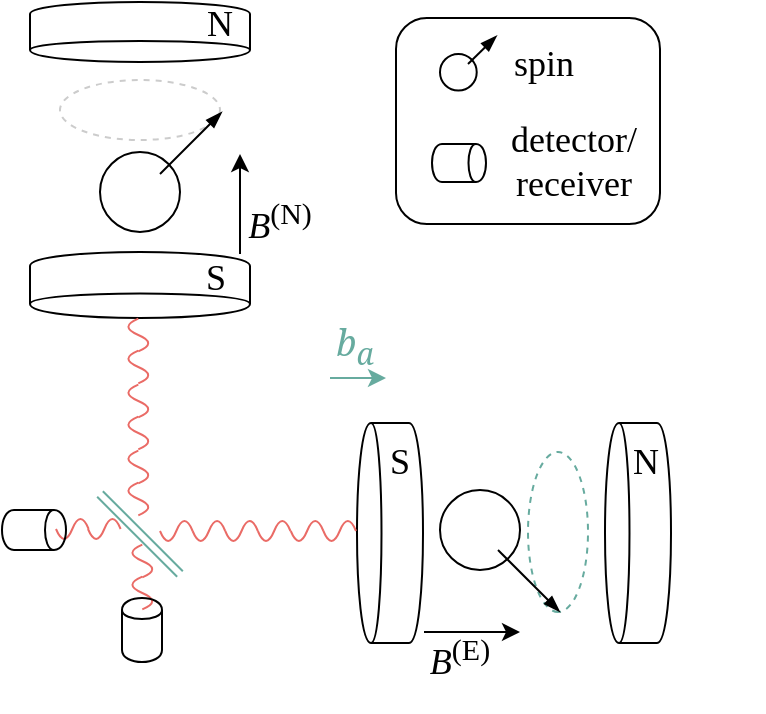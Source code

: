 <mxGraphModel dx="426" dy="-104" grid="1" gridSize="10" guides="1" tooltips="1" connect="1" arrows="1" fold="1" page="1" pageScale="1" pageWidth="200" pageHeight="200" background="none"><root><mxCell id="0"/><mxCell id="1" parent="0"/><mxCell id="62" value="" style="group" parent="1" vertex="1" connectable="0"><mxGeometry x="205" y="841" width="180" height="165" as="geometry"/></mxCell><mxCell id="29" value="" style="group;rotation=90;" parent="62" vertex="1" connectable="0"><mxGeometry x="15" y="48" width="108" height="75" as="geometry"/></mxCell><mxCell id="26" value="" style="ellipse;whiteSpace=wrap;html=1;strokeColor=#67AB9F;rotation=90;fillColor=none;dashed=1;" parent="29" vertex="1"><mxGeometry x="22" y="23" width="80" height="30" as="geometry"/></mxCell><mxCell id="27" value="" style="ellipse;whiteSpace=wrap;html=1;aspect=fixed;rotation=90;" parent="29" vertex="1"><mxGeometry x="3" y="17" width="40" height="40" as="geometry"/></mxCell><mxCell id="28" value="" style="endArrow=blockThin;html=1;endFill=1;" parent="29" edge="1"><mxGeometry width="50" height="50" relative="1" as="geometry"><mxPoint x="32" y="47" as="sourcePoint"/><mxPoint x="63" y="78" as="targetPoint"/></mxGeometry></mxCell><mxCell id="44" value="" style="group;rotation=90;" parent="62" vertex="1" connectable="0"><mxGeometry y="7" width="180" height="158" as="geometry"/></mxCell><mxCell id="132" value="" style="shape=cylinder;whiteSpace=wrap;html=1;boundedLbl=1;rotation=-90;" parent="44" vertex="1"><mxGeometry x="62" y="63" width="110" height="33" as="geometry"/></mxCell><mxCell id="42" value="" style="shape=cylinder;whiteSpace=wrap;html=1;boundedLbl=1;rotation=-90;" parent="44" vertex="1"><mxGeometry x="-62" y="63" width="110" height="33" as="geometry"/></mxCell><mxCell id="59" value="" style="group;rotation=90;" parent="44" vertex="1" connectable="0"><mxGeometry x="45" y="-29" width="40" height="145" as="geometry"/></mxCell><mxCell id="55" value="&lt;font style=&quot;font-size: 18px&quot; face=&quot;serif&quot;&gt;S&lt;/font&gt;" style="text;html=1;strokeColor=none;fillColor=none;align=center;verticalAlign=middle;whiteSpace=wrap;rounded=0;rotation=0;" parent="59" vertex="1"><mxGeometry x="-67" y="63" width="40" height="20" as="geometry"/></mxCell><mxCell id="56" value="&lt;font style=&quot;font-size: 18px&quot; face=&quot;serif&quot;&gt;N&lt;/font&gt;" style="text;html=1;strokeColor=none;fillColor=none;align=center;verticalAlign=middle;whiteSpace=wrap;rounded=0;rotation=0;" parent="59" vertex="1"><mxGeometry x="56" y="63" width="40" height="20" as="geometry"/></mxCell><mxCell id="72" value="" style="endArrow=classic;html=1;fontFamily=Serif;strokeColor=#67AB9F;" parent="59" edge="1"><mxGeometry width="50" height="50" relative="1" as="geometry"><mxPoint x="-82" y="31" as="sourcePoint"/><mxPoint x="-54" y="31" as="targetPoint"/></mxGeometry></mxCell><mxCell id="74" value="&lt;font color=&quot;#67ab9f&quot; style=&quot;font-size: 18px&quot;&gt;&lt;i&gt;b&lt;sub&gt;a&lt;/sub&gt;&lt;/i&gt;&lt;/font&gt;" style="text;html=1;resizable=0;points=[];align=center;verticalAlign=middle;labelBackgroundColor=none;fontFamily=Serif;" parent="72" vertex="1" connectable="0"><mxGeometry x="0.367" y="-1" relative="1" as="geometry"><mxPoint x="-7" y="-17" as="offset"/></mxGeometry></mxCell><mxCell id="68" value="" style="endArrow=classic;html=1;" parent="44" edge="1"><mxGeometry width="50" height="50" relative="1" as="geometry"><mxPoint x="10" y="129" as="sourcePoint"/><mxPoint x="58" y="129" as="targetPoint"/></mxGeometry></mxCell><mxCell id="69" value="&lt;font face=&quot;Times New Roman&quot; style=&quot;font-size: 18px&quot;&gt;&lt;i&gt;B&lt;/i&gt;&lt;sup&gt;(E)&lt;/sup&gt;&lt;/font&gt;" style="text;html=1;strokeColor=none;fillColor=none;align=center;verticalAlign=middle;whiteSpace=wrap;rounded=0;dashed=1;fontFamily=Serif;" parent="62" vertex="1"><mxGeometry x="8" y="139" width="40" height="20" as="geometry"/></mxCell><mxCell id="63" value="" style="group" parent="1" vertex="1" connectable="0"><mxGeometry x="18" y="663" width="118" height="158" as="geometry"/></mxCell><mxCell id="19" value="" style="ellipse;whiteSpace=wrap;html=1;strokeColor=#CCCCCC;fillColor=none;dashed=1;" parent="63" vertex="1"><mxGeometry x="15" y="38" width="80" height="30" as="geometry"/></mxCell><mxCell id="45" value="" style="group" parent="63" vertex="1" connectable="0"><mxGeometry width="118" height="158" as="geometry"/></mxCell><mxCell id="40" value="" style="shape=cylinder;whiteSpace=wrap;html=1;boundedLbl=1;rotation=-180;" parent="45" vertex="1"><mxGeometry y="-1" width="110" height="30" as="geometry"/></mxCell><mxCell id="41" value="" style="shape=cylinder;whiteSpace=wrap;html=1;boundedLbl=1;rotation=-180;" parent="45" vertex="1"><mxGeometry y="124" width="110" height="33" as="geometry"/></mxCell><mxCell id="46" value="&lt;font style=&quot;font-size: 18px&quot; face=&quot;serif&quot;&gt;S&lt;/font&gt;" style="text;html=1;strokeColor=none;fillColor=none;align=center;verticalAlign=middle;whiteSpace=wrap;rounded=0;" parent="45" vertex="1"><mxGeometry x="73" y="127" width="40" height="20" as="geometry"/></mxCell><mxCell id="49" value="&lt;font style=&quot;font-size: 18px&quot; face=&quot;serif&quot;&gt;N&lt;/font&gt;" style="text;html=1;strokeColor=none;fillColor=none;align=center;verticalAlign=middle;whiteSpace=wrap;rounded=0;" parent="45" vertex="1"><mxGeometry x="75" width="40" height="20" as="geometry"/></mxCell><mxCell id="66" value="" style="endArrow=classic;html=1;" parent="45" edge="1"><mxGeometry width="50" height="50" relative="1" as="geometry"><mxPoint x="105" y="125" as="sourcePoint"/><mxPoint x="105" y="75" as="targetPoint"/></mxGeometry></mxCell><mxCell id="84" value="" style="group;rotation=-90;" parent="63" vertex="1" connectable="0"><mxGeometry x="35" y="53" width="60" height="61" as="geometry"/></mxCell><mxCell id="82" value="" style="ellipse;whiteSpace=wrap;html=1;aspect=fixed;rotation=0;" parent="84" vertex="1"><mxGeometry y="21" width="40" height="40" as="geometry"/></mxCell><mxCell id="83" value="" style="endArrow=blockThin;html=1;endFill=1;" parent="84" edge="1"><mxGeometry width="50" height="50" relative="1" as="geometry"><mxPoint x="30" y="32" as="sourcePoint"/><mxPoint x="61" y="1" as="targetPoint"/></mxGeometry></mxCell><mxCell id="67" value="&lt;font face=&quot;Times New Roman&quot; style=&quot;font-size: 18px&quot;&gt;&lt;i&gt;B&lt;/i&gt;&lt;sup&gt;(N)&lt;/sup&gt;&lt;/font&gt;" style="text;html=1;strokeColor=none;fillColor=none;align=center;verticalAlign=middle;whiteSpace=wrap;rounded=0;dashed=1;fontFamily=Serif;" parent="1" vertex="1"><mxGeometry x="123" y="762" width="40" height="20" as="geometry"/></mxCell><mxCell id="98" value="" style="group" parent="1" vertex="1" connectable="0"><mxGeometry x="83" y="921" width="98" height="11" as="geometry"/></mxCell><mxCell id="92" value="" style="shape=tape;whiteSpace=wrap;html=1;rounded=0;strokeColor=#EA6B66;fillColor=none;gradientColor=none;size=1;" parent="98" vertex="1"><mxGeometry width="16.308" height="11" as="geometry"/></mxCell><mxCell id="93" value="" style="shape=tape;whiteSpace=wrap;html=1;rounded=0;strokeColor=#EA6B66;fillColor=none;gradientColor=none;size=1;" parent="98" vertex="1"><mxGeometry x="16.308" width="16.308" height="11" as="geometry"/></mxCell><mxCell id="94" value="" style="shape=tape;whiteSpace=wrap;html=1;rounded=0;strokeColor=#EA6B66;fillColor=none;gradientColor=none;size=1;" parent="98" vertex="1"><mxGeometry x="32.615" width="16.308" height="11" as="geometry"/></mxCell><mxCell id="95" value="" style="shape=tape;whiteSpace=wrap;html=1;rounded=0;strokeColor=#EA6B66;fillColor=none;gradientColor=none;size=1;" parent="98" vertex="1"><mxGeometry x="48.923" width="16.308" height="11" as="geometry"/></mxCell><mxCell id="96" value="" style="shape=tape;whiteSpace=wrap;html=1;rounded=0;strokeColor=#EA6B66;fillColor=none;gradientColor=none;size=1;" parent="98" vertex="1"><mxGeometry x="65.385" width="16.308" height="11" as="geometry"/></mxCell><mxCell id="97" value="" style="shape=tape;whiteSpace=wrap;html=1;rounded=0;strokeColor=#EA6B66;fillColor=none;gradientColor=none;size=1;" parent="98" vertex="1"><mxGeometry x="81.692" width="16.308" height="11" as="geometry"/></mxCell><mxCell id="108" value="" style="shape=link;html=1;endArrow=blockThin;endFill=1;jettySize=auto;orthogonalLoop=1;strokeColor=#67AB9F;fontFamily=Serif;" parent="1" edge="1"><mxGeometry width="50" height="50" relative="1" as="geometry"><mxPoint x="53" y="908" as="sourcePoint"/><mxPoint x="93" y="948" as="targetPoint"/></mxGeometry></mxCell><mxCell id="116" value="" style="group;rotation=-90;" parent="1" vertex="1" connectable="0"><mxGeometry x="23" y="864" width="98" height="11" as="geometry"/></mxCell><mxCell id="117" value="" style="shape=tape;whiteSpace=wrap;html=1;rounded=0;strokeColor=#EA6B66;fillColor=none;gradientColor=none;size=1;rotation=-90;" parent="116" vertex="1"><mxGeometry x="41" y="41" width="16.308" height="11" as="geometry"/></mxCell><mxCell id="118" value="" style="shape=tape;whiteSpace=wrap;html=1;rounded=0;strokeColor=#EA6B66;fillColor=none;gradientColor=none;size=1;rotation=-90;" parent="116" vertex="1"><mxGeometry x="41" y="25" width="16.308" height="11" as="geometry"/></mxCell><mxCell id="119" value="" style="shape=tape;whiteSpace=wrap;html=1;rounded=0;strokeColor=#EA6B66;fillColor=none;gradientColor=none;size=1;rotation=-90;" parent="116" vertex="1"><mxGeometry x="41" y="8" width="16.308" height="11" as="geometry"/></mxCell><mxCell id="120" value="" style="shape=tape;whiteSpace=wrap;html=1;rounded=0;strokeColor=#EA6B66;fillColor=none;gradientColor=none;size=1;rotation=-90;" parent="116" vertex="1"><mxGeometry x="41" y="-8" width="16.308" height="11" as="geometry"/></mxCell><mxCell id="121" value="" style="shape=tape;whiteSpace=wrap;html=1;rounded=0;strokeColor=#EA6B66;fillColor=none;gradientColor=none;size=1;rotation=-90;" parent="116" vertex="1"><mxGeometry x="41" y="-25" width="16.308" height="11" as="geometry"/></mxCell><mxCell id="122" value="" style="shape=tape;whiteSpace=wrap;html=1;rounded=0;strokeColor=#EA6B66;fillColor=none;gradientColor=none;size=1;rotation=-90;" parent="116" vertex="1"><mxGeometry x="41" y="-41" width="16.308" height="11" as="geometry"/></mxCell><mxCell id="127" value="" style="group;rotation=-180;" parent="1" vertex="1" connectable="0"><mxGeometry x="31" y="920" width="51.615" height="43" as="geometry"/></mxCell><mxCell id="123" value="" style="shape=tape;whiteSpace=wrap;html=1;rounded=0;strokeColor=#EA6B66;fillColor=none;gradientColor=none;size=1;rotation=-180;" parent="127" vertex="1"><mxGeometry x="16" width="16.308" height="11" as="geometry"/></mxCell><mxCell id="124" value="" style="shape=tape;whiteSpace=wrap;html=1;rounded=0;strokeColor=#EA6B66;fillColor=none;gradientColor=none;size=1;rotation=-180;" parent="127" vertex="1"><mxGeometry width="16.308" height="11" as="geometry"/></mxCell><mxCell id="125" value="" style="shape=tape;whiteSpace=wrap;html=1;rounded=0;strokeColor=#EA6B66;fillColor=none;gradientColor=none;size=1;rotation=-270;" parent="127" vertex="1"><mxGeometry x="35" y="16" width="16.308" height="11" as="geometry"/></mxCell><mxCell id="126" value="" style="shape=tape;whiteSpace=wrap;html=1;rounded=0;strokeColor=#EA6B66;fillColor=none;gradientColor=none;size=1;rotation=-270;" parent="127" vertex="1"><mxGeometry x="35" y="32" width="16.308" height="11" as="geometry"/></mxCell><mxCell id="130" value="" style="shape=cylinder;whiteSpace=wrap;html=1;boundedLbl=1;rounded=0;strokeColor=#000000;fillColor=none;gradientColor=none;rotation=90;" parent="1" vertex="1"><mxGeometry x="10" y="910" width="20" height="32" as="geometry"/></mxCell><mxCell id="131" value="" style="shape=cylinder;whiteSpace=wrap;html=1;boundedLbl=1;rounded=0;strokeColor=#000000;fillColor=none;gradientColor=none;rotation=0;" parent="1" vertex="1"><mxGeometry x="64" y="960" width="20" height="32" as="geometry"/></mxCell><mxCell id="144" value="" style="group;rotation=-90;" vertex="1" connectable="0" parent="1"><mxGeometry x="223" y="693" width="110" height="80" as="geometry"/></mxCell><mxCell id="153" value="" style="rounded=1;whiteSpace=wrap;html=1;" vertex="1" parent="144"><mxGeometry x="-22" y="-23" width="132" height="103" as="geometry"/></mxCell><mxCell id="145" value="" style="ellipse;whiteSpace=wrap;html=1;aspect=fixed;rotation=0;" vertex="1" parent="144"><mxGeometry y="-5.049" width="18.361" height="18.361" as="geometry"/></mxCell><mxCell id="146" value="" style="endArrow=blockThin;html=1;endFill=1;" edge="1" parent="144"><mxGeometry width="50" height="50" relative="1" as="geometry"><mxPoint x="14" as="sourcePoint"/><mxPoint x="28.467" y="-14.23" as="targetPoint"/></mxGeometry></mxCell><mxCell id="147" value="" style="shape=cylinder;whiteSpace=wrap;html=1;boundedLbl=1;rounded=0;strokeColor=#000000;fillColor=none;gradientColor=none;rotation=90;" vertex="1" parent="1"><mxGeometry x="223.0" y="729" width="19" height="27" as="geometry"/></mxCell><mxCell id="149" value="&lt;font style=&quot;font-size: 18px&quot; face=&quot;serif&quot;&gt;spin&lt;/font&gt;" style="text;html=1;strokeColor=none;fillColor=none;align=center;verticalAlign=middle;whiteSpace=wrap;rounded=0;" vertex="1" parent="1"><mxGeometry x="255" y="683" width="40" height="20" as="geometry"/></mxCell><mxCell id="150" value="&lt;font style=&quot;font-size: 18px&quot; face=&quot;serif&quot;&gt;detector/&lt;/font&gt;&lt;div&gt;&lt;font style=&quot;font-size: 18px&quot; face=&quot;serif&quot;&gt;receiver&lt;/font&gt;&lt;/div&gt;" style="text;html=1;strokeColor=none;fillColor=none;align=center;verticalAlign=middle;whiteSpace=wrap;rounded=0;" vertex="1" parent="1"><mxGeometry x="270.0" y="732" width="40" height="20" as="geometry"/></mxCell></root></mxGraphModel>